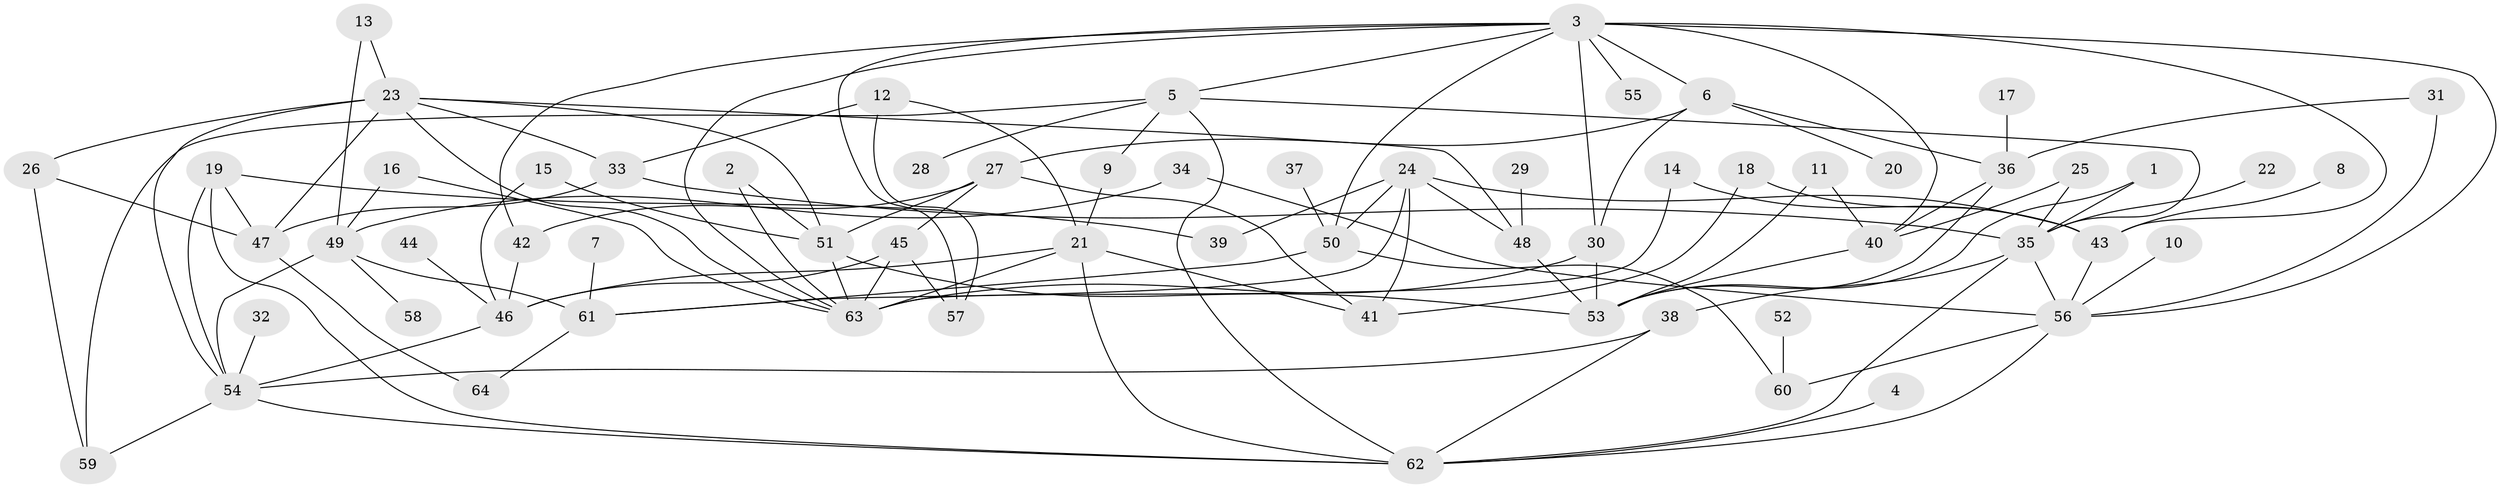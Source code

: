 // original degree distribution, {9: 0.007874015748031496, 5: 0.08661417322834646, 8: 0.007874015748031496, 4: 0.14960629921259844, 3: 0.1889763779527559, 7: 0.031496062992125984, 2: 0.2283464566929134, 6: 0.031496062992125984, 1: 0.2677165354330709}
// Generated by graph-tools (version 1.1) at 2025/25/03/09/25 03:25:24]
// undirected, 64 vertices, 116 edges
graph export_dot {
graph [start="1"]
  node [color=gray90,style=filled];
  1;
  2;
  3;
  4;
  5;
  6;
  7;
  8;
  9;
  10;
  11;
  12;
  13;
  14;
  15;
  16;
  17;
  18;
  19;
  20;
  21;
  22;
  23;
  24;
  25;
  26;
  27;
  28;
  29;
  30;
  31;
  32;
  33;
  34;
  35;
  36;
  37;
  38;
  39;
  40;
  41;
  42;
  43;
  44;
  45;
  46;
  47;
  48;
  49;
  50;
  51;
  52;
  53;
  54;
  55;
  56;
  57;
  58;
  59;
  60;
  61;
  62;
  63;
  64;
  1 -- 35 [weight=1.0];
  1 -- 53 [weight=1.0];
  2 -- 51 [weight=1.0];
  2 -- 63 [weight=1.0];
  3 -- 5 [weight=1.0];
  3 -- 6 [weight=1.0];
  3 -- 30 [weight=1.0];
  3 -- 40 [weight=1.0];
  3 -- 42 [weight=1.0];
  3 -- 43 [weight=1.0];
  3 -- 50 [weight=1.0];
  3 -- 55 [weight=1.0];
  3 -- 56 [weight=1.0];
  3 -- 57 [weight=1.0];
  3 -- 63 [weight=1.0];
  4 -- 62 [weight=1.0];
  5 -- 9 [weight=1.0];
  5 -- 28 [weight=1.0];
  5 -- 35 [weight=1.0];
  5 -- 59 [weight=1.0];
  5 -- 62 [weight=1.0];
  6 -- 20 [weight=1.0];
  6 -- 27 [weight=1.0];
  6 -- 30 [weight=1.0];
  6 -- 36 [weight=1.0];
  7 -- 61 [weight=1.0];
  8 -- 43 [weight=1.0];
  9 -- 21 [weight=1.0];
  10 -- 56 [weight=1.0];
  11 -- 40 [weight=1.0];
  11 -- 53 [weight=1.0];
  12 -- 21 [weight=1.0];
  12 -- 33 [weight=1.0];
  12 -- 57 [weight=1.0];
  13 -- 23 [weight=1.0];
  13 -- 49 [weight=1.0];
  14 -- 43 [weight=1.0];
  14 -- 63 [weight=1.0];
  15 -- 46 [weight=1.0];
  15 -- 51 [weight=1.0];
  16 -- 49 [weight=1.0];
  16 -- 63 [weight=1.0];
  17 -- 36 [weight=1.0];
  18 -- 41 [weight=1.0];
  18 -- 43 [weight=1.0];
  19 -- 39 [weight=1.0];
  19 -- 47 [weight=1.0];
  19 -- 54 [weight=1.0];
  19 -- 62 [weight=1.0];
  21 -- 41 [weight=1.0];
  21 -- 46 [weight=1.0];
  21 -- 62 [weight=1.0];
  21 -- 63 [weight=1.0];
  22 -- 35 [weight=1.0];
  23 -- 26 [weight=1.0];
  23 -- 33 [weight=1.0];
  23 -- 47 [weight=1.0];
  23 -- 48 [weight=2.0];
  23 -- 51 [weight=1.0];
  23 -- 54 [weight=1.0];
  23 -- 63 [weight=1.0];
  24 -- 39 [weight=1.0];
  24 -- 41 [weight=1.0];
  24 -- 43 [weight=1.0];
  24 -- 48 [weight=1.0];
  24 -- 50 [weight=1.0];
  24 -- 61 [weight=1.0];
  25 -- 35 [weight=1.0];
  25 -- 40 [weight=1.0];
  26 -- 47 [weight=1.0];
  26 -- 59 [weight=1.0];
  27 -- 41 [weight=1.0];
  27 -- 42 [weight=1.0];
  27 -- 45 [weight=1.0];
  27 -- 51 [weight=1.0];
  29 -- 48 [weight=1.0];
  30 -- 53 [weight=1.0];
  30 -- 63 [weight=1.0];
  31 -- 36 [weight=1.0];
  31 -- 56 [weight=1.0];
  32 -- 54 [weight=1.0];
  33 -- 35 [weight=1.0];
  33 -- 47 [weight=1.0];
  34 -- 49 [weight=1.0];
  34 -- 56 [weight=1.0];
  35 -- 38 [weight=1.0];
  35 -- 56 [weight=1.0];
  35 -- 62 [weight=1.0];
  36 -- 40 [weight=1.0];
  36 -- 53 [weight=1.0];
  37 -- 50 [weight=1.0];
  38 -- 54 [weight=1.0];
  38 -- 62 [weight=1.0];
  40 -- 53 [weight=1.0];
  42 -- 46 [weight=1.0];
  43 -- 56 [weight=1.0];
  44 -- 46 [weight=1.0];
  45 -- 46 [weight=1.0];
  45 -- 57 [weight=1.0];
  45 -- 63 [weight=2.0];
  46 -- 54 [weight=1.0];
  47 -- 64 [weight=1.0];
  48 -- 53 [weight=1.0];
  49 -- 54 [weight=1.0];
  49 -- 58 [weight=1.0];
  49 -- 61 [weight=2.0];
  50 -- 60 [weight=1.0];
  50 -- 61 [weight=1.0];
  51 -- 53 [weight=1.0];
  51 -- 63 [weight=1.0];
  52 -- 60 [weight=1.0];
  54 -- 59 [weight=1.0];
  54 -- 62 [weight=1.0];
  56 -- 60 [weight=1.0];
  56 -- 62 [weight=1.0];
  61 -- 64 [weight=1.0];
}
